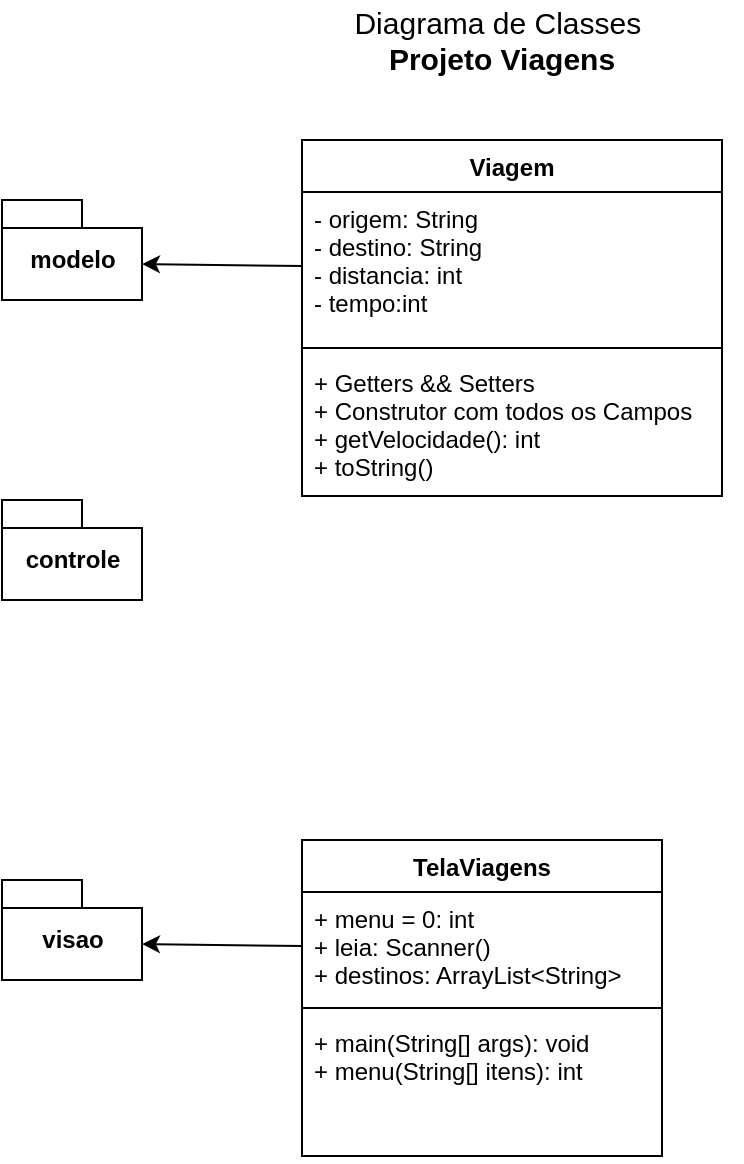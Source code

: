 <mxfile version="14.7.7" type="device"><diagram id="rLaclZHq6cq0mb2-mMPk" name="Page-1"><mxGraphModel dx="1422" dy="762" grid="1" gridSize="10" guides="1" tooltips="1" connect="1" arrows="1" fold="1" page="1" pageScale="1" pageWidth="827" pageHeight="1169" math="0" shadow="0"><root><mxCell id="0"/><mxCell id="1" parent="0"/><mxCell id="4TUc31Awcj6BfWUhpZmw-1" value="Diagrama de Classes&amp;nbsp;&lt;br style=&quot;font-size: 15px;&quot;&gt;&lt;b style=&quot;font-size: 15px;&quot;&gt;Projeto Viagens&lt;/b&gt;" style="text;html=1;strokeColor=none;fillColor=none;align=center;verticalAlign=middle;whiteSpace=wrap;rounded=0;fontSize=15;" parent="1" vertex="1"><mxGeometry x="280" y="20" width="240" height="40" as="geometry"/></mxCell><mxCell id="4TUc31Awcj6BfWUhpZmw-3" value="TelaViagens" style="swimlane;fontStyle=1;align=center;verticalAlign=top;childLayout=stackLayout;horizontal=1;startSize=26;horizontalStack=0;resizeParent=1;resizeParentMax=0;resizeLast=0;collapsible=1;marginBottom=0;fontSize=12;" parent="1" vertex="1"><mxGeometry x="300" y="440" width="180" height="158" as="geometry"/></mxCell><mxCell id="4TUc31Awcj6BfWUhpZmw-4" value="+ menu = 0: int&#10;+ leia: Scanner()&#10;+ destinos: ArrayList&lt;String&gt;" style="text;strokeColor=none;fillColor=none;align=left;verticalAlign=top;spacingLeft=4;spacingRight=4;overflow=hidden;rotatable=0;points=[[0,0.5],[1,0.5]];portConstraint=eastwest;" parent="4TUc31Awcj6BfWUhpZmw-3" vertex="1"><mxGeometry y="26" width="180" height="54" as="geometry"/></mxCell><mxCell id="4TUc31Awcj6BfWUhpZmw-5" value="" style="line;strokeWidth=1;fillColor=none;align=left;verticalAlign=middle;spacingTop=-1;spacingLeft=3;spacingRight=3;rotatable=0;labelPosition=right;points=[];portConstraint=eastwest;" parent="4TUc31Awcj6BfWUhpZmw-3" vertex="1"><mxGeometry y="80" width="180" height="8" as="geometry"/></mxCell><mxCell id="4TUc31Awcj6BfWUhpZmw-6" value="+ main(String[] args): void&#10;+ menu(String[] itens): int" style="text;strokeColor=none;fillColor=none;align=left;verticalAlign=top;spacingLeft=4;spacingRight=4;overflow=hidden;rotatable=0;points=[[0,0.5],[1,0.5]];portConstraint=eastwest;" parent="4TUc31Awcj6BfWUhpZmw-3" vertex="1"><mxGeometry y="88" width="180" height="70" as="geometry"/></mxCell><mxCell id="u9YeloOEwEDziLagr08b-1" value="Viagem" style="swimlane;fontStyle=1;align=center;verticalAlign=top;childLayout=stackLayout;horizontal=1;startSize=26;horizontalStack=0;resizeParent=1;resizeParentMax=0;resizeLast=0;collapsible=1;marginBottom=0;fontSize=12;" vertex="1" parent="1"><mxGeometry x="300" y="90" width="210" height="178" as="geometry"/></mxCell><mxCell id="u9YeloOEwEDziLagr08b-2" value="- origem: String&#10;- destino: String&#10;- distancia: int&#10;- tempo:int&#10;" style="text;strokeColor=none;fillColor=none;align=left;verticalAlign=top;spacingLeft=4;spacingRight=4;overflow=hidden;rotatable=0;points=[[0,0.5],[1,0.5]];portConstraint=eastwest;" vertex="1" parent="u9YeloOEwEDziLagr08b-1"><mxGeometry y="26" width="210" height="74" as="geometry"/></mxCell><mxCell id="u9YeloOEwEDziLagr08b-3" value="" style="line;strokeWidth=1;fillColor=none;align=left;verticalAlign=middle;spacingTop=-1;spacingLeft=3;spacingRight=3;rotatable=0;labelPosition=right;points=[];portConstraint=eastwest;" vertex="1" parent="u9YeloOEwEDziLagr08b-1"><mxGeometry y="100" width="210" height="8" as="geometry"/></mxCell><mxCell id="u9YeloOEwEDziLagr08b-4" value="+ Getters &amp;&amp; Setters&#10;+ Construtor com todos os Campos&#10;+ getVelocidade(): int&#10;+ toString()" style="text;strokeColor=none;fillColor=none;align=left;verticalAlign=top;spacingLeft=4;spacingRight=4;overflow=hidden;rotatable=0;points=[[0,0.5],[1,0.5]];portConstraint=eastwest;" vertex="1" parent="u9YeloOEwEDziLagr08b-1"><mxGeometry y="108" width="210" height="70" as="geometry"/></mxCell><mxCell id="u9YeloOEwEDziLagr08b-5" value="modelo" style="shape=folder;fontStyle=1;spacingTop=10;tabWidth=40;tabHeight=14;tabPosition=left;html=1;" vertex="1" parent="1"><mxGeometry x="150" y="120" width="70" height="50" as="geometry"/></mxCell><mxCell id="u9YeloOEwEDziLagr08b-6" value="visao" style="shape=folder;fontStyle=1;spacingTop=10;tabWidth=40;tabHeight=14;tabPosition=left;html=1;" vertex="1" parent="1"><mxGeometry x="150" y="460" width="70" height="50" as="geometry"/></mxCell><mxCell id="u9YeloOEwEDziLagr08b-7" value="controle" style="shape=folder;fontStyle=1;spacingTop=10;tabWidth=40;tabHeight=14;tabPosition=left;html=1;" vertex="1" parent="1"><mxGeometry x="150" y="270" width="70" height="50" as="geometry"/></mxCell><mxCell id="u9YeloOEwEDziLagr08b-8" style="rounded=0;orthogonalLoop=1;jettySize=auto;html=1;exitX=0;exitY=0.5;exitDx=0;exitDy=0;entryX=0;entryY=0;entryDx=70;entryDy=32;entryPerimeter=0;" edge="1" parent="1" source="4TUc31Awcj6BfWUhpZmw-4" target="u9YeloOEwEDziLagr08b-6"><mxGeometry relative="1" as="geometry"/></mxCell><mxCell id="u9YeloOEwEDziLagr08b-9" style="rounded=0;orthogonalLoop=1;jettySize=auto;html=1;exitX=0;exitY=0.5;exitDx=0;exitDy=0;entryX=0;entryY=0;entryDx=70;entryDy=32;entryPerimeter=0;" edge="1" parent="1" source="u9YeloOEwEDziLagr08b-2" target="u9YeloOEwEDziLagr08b-5"><mxGeometry relative="1" as="geometry"/></mxCell></root></mxGraphModel></diagram></mxfile>